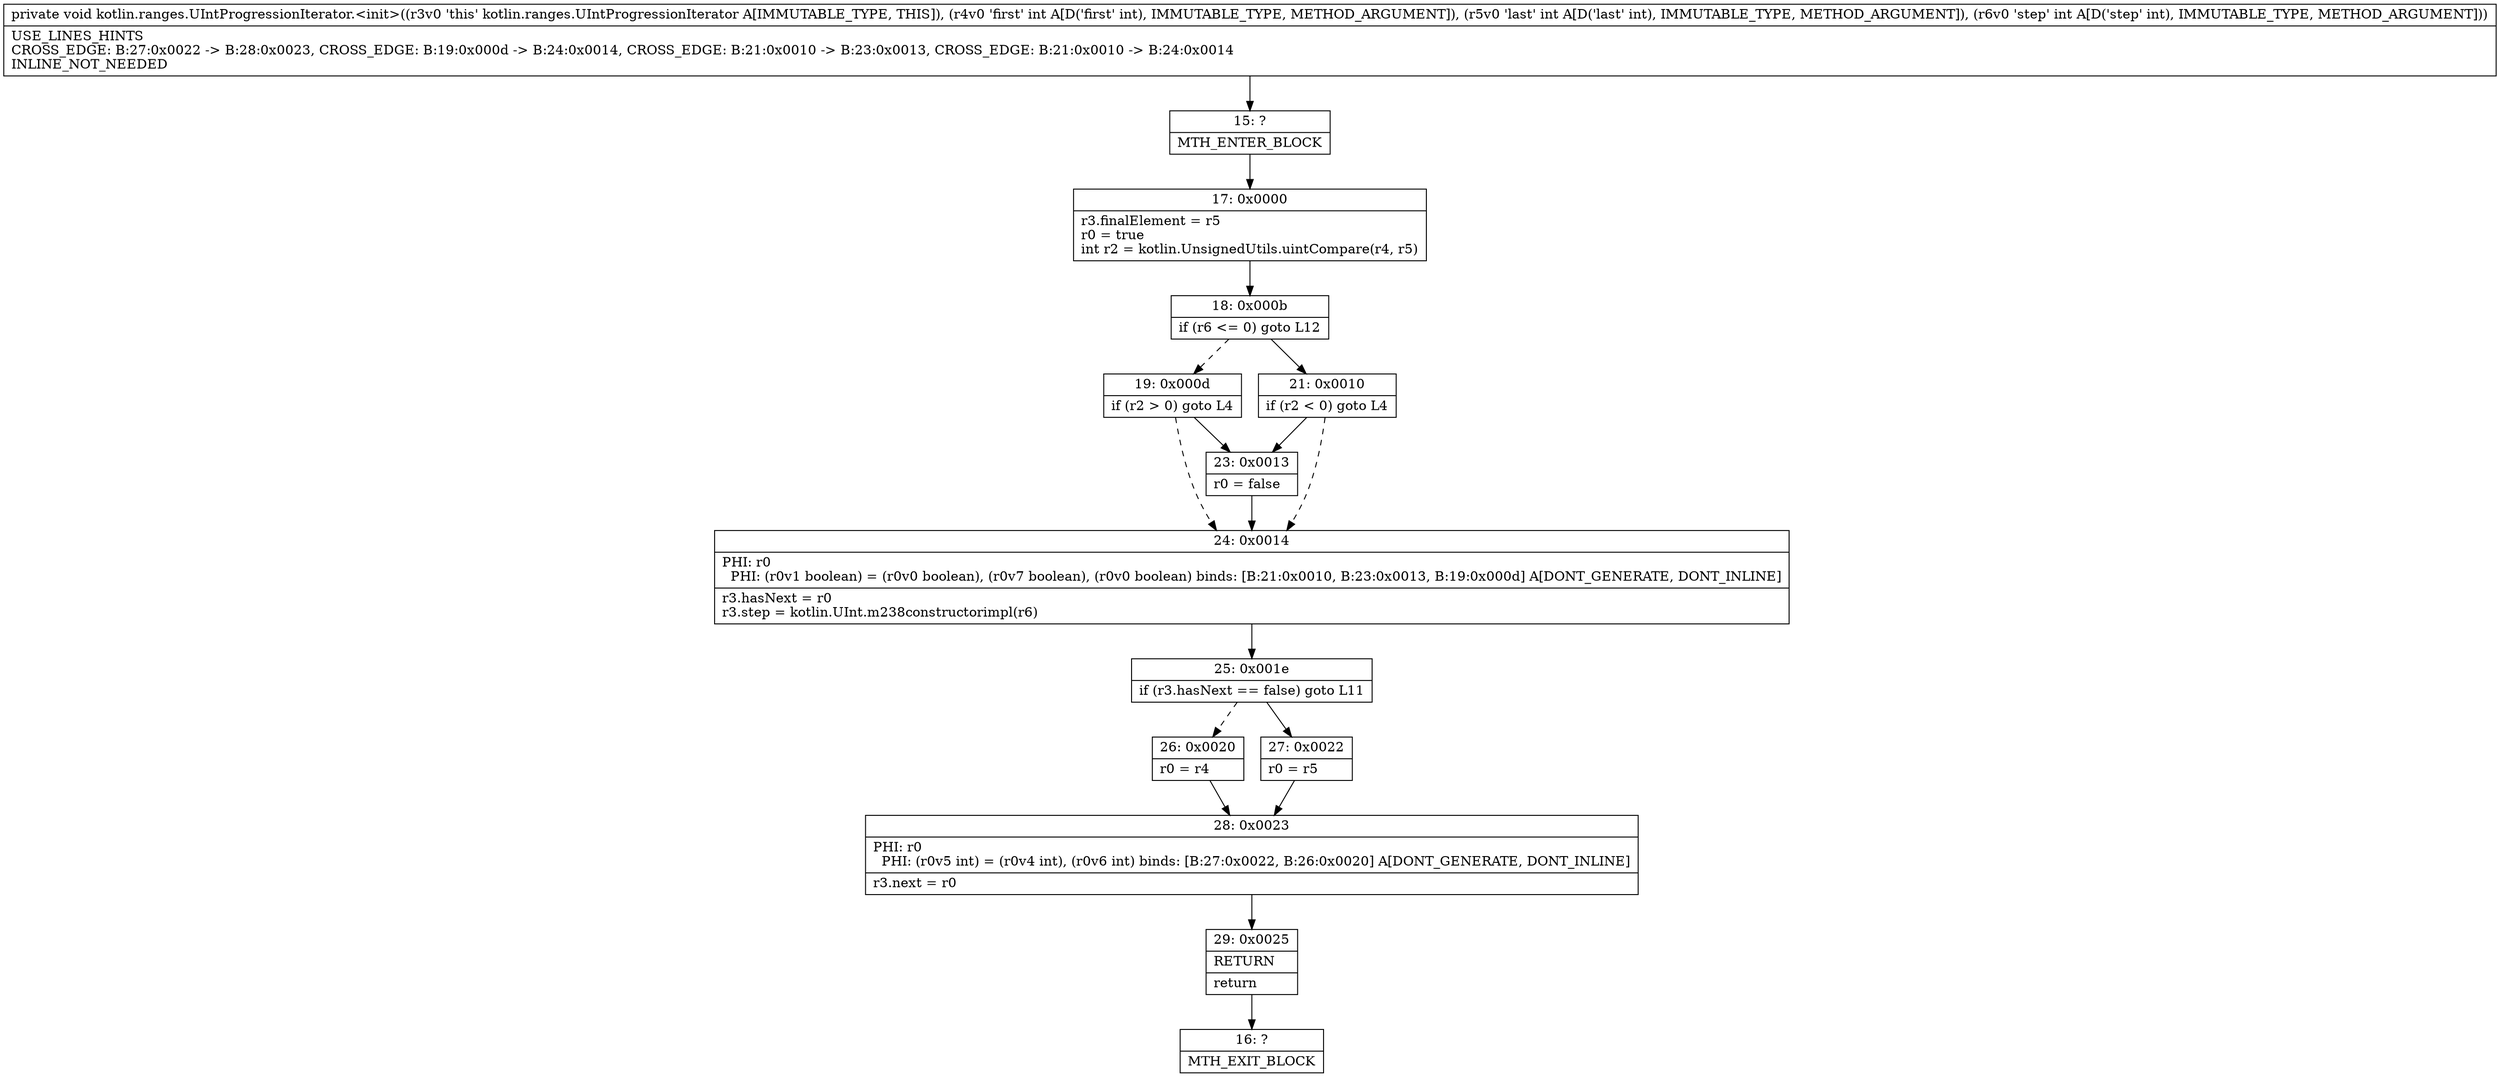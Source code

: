 digraph "CFG forkotlin.ranges.UIntProgressionIterator.\<init\>(III)V" {
Node_15 [shape=record,label="{15\:\ ?|MTH_ENTER_BLOCK\l}"];
Node_17 [shape=record,label="{17\:\ 0x0000|r3.finalElement = r5\lr0 = true\lint r2 = kotlin.UnsignedUtils.uintCompare(r4, r5)\l}"];
Node_18 [shape=record,label="{18\:\ 0x000b|if (r6 \<= 0) goto L12\l}"];
Node_19 [shape=record,label="{19\:\ 0x000d|if (r2 \> 0) goto L4\l}"];
Node_23 [shape=record,label="{23\:\ 0x0013|r0 = false\l}"];
Node_24 [shape=record,label="{24\:\ 0x0014|PHI: r0 \l  PHI: (r0v1 boolean) = (r0v0 boolean), (r0v7 boolean), (r0v0 boolean) binds: [B:21:0x0010, B:23:0x0013, B:19:0x000d] A[DONT_GENERATE, DONT_INLINE]\l|r3.hasNext = r0\lr3.step = kotlin.UInt.m238constructorimpl(r6)\l}"];
Node_25 [shape=record,label="{25\:\ 0x001e|if (r3.hasNext == false) goto L11\l}"];
Node_26 [shape=record,label="{26\:\ 0x0020|r0 = r4\l}"];
Node_28 [shape=record,label="{28\:\ 0x0023|PHI: r0 \l  PHI: (r0v5 int) = (r0v4 int), (r0v6 int) binds: [B:27:0x0022, B:26:0x0020] A[DONT_GENERATE, DONT_INLINE]\l|r3.next = r0\l}"];
Node_29 [shape=record,label="{29\:\ 0x0025|RETURN\l|return\l}"];
Node_16 [shape=record,label="{16\:\ ?|MTH_EXIT_BLOCK\l}"];
Node_27 [shape=record,label="{27\:\ 0x0022|r0 = r5\l}"];
Node_21 [shape=record,label="{21\:\ 0x0010|if (r2 \< 0) goto L4\l}"];
MethodNode[shape=record,label="{private void kotlin.ranges.UIntProgressionIterator.\<init\>((r3v0 'this' kotlin.ranges.UIntProgressionIterator A[IMMUTABLE_TYPE, THIS]), (r4v0 'first' int A[D('first' int), IMMUTABLE_TYPE, METHOD_ARGUMENT]), (r5v0 'last' int A[D('last' int), IMMUTABLE_TYPE, METHOD_ARGUMENT]), (r6v0 'step' int A[D('step' int), IMMUTABLE_TYPE, METHOD_ARGUMENT]))  | USE_LINES_HINTS\lCROSS_EDGE: B:27:0x0022 \-\> B:28:0x0023, CROSS_EDGE: B:19:0x000d \-\> B:24:0x0014, CROSS_EDGE: B:21:0x0010 \-\> B:23:0x0013, CROSS_EDGE: B:21:0x0010 \-\> B:24:0x0014\lINLINE_NOT_NEEDED\l}"];
MethodNode -> Node_15;Node_15 -> Node_17;
Node_17 -> Node_18;
Node_18 -> Node_19[style=dashed];
Node_18 -> Node_21;
Node_19 -> Node_23;
Node_19 -> Node_24[style=dashed];
Node_23 -> Node_24;
Node_24 -> Node_25;
Node_25 -> Node_26[style=dashed];
Node_25 -> Node_27;
Node_26 -> Node_28;
Node_28 -> Node_29;
Node_29 -> Node_16;
Node_27 -> Node_28;
Node_21 -> Node_23;
Node_21 -> Node_24[style=dashed];
}

